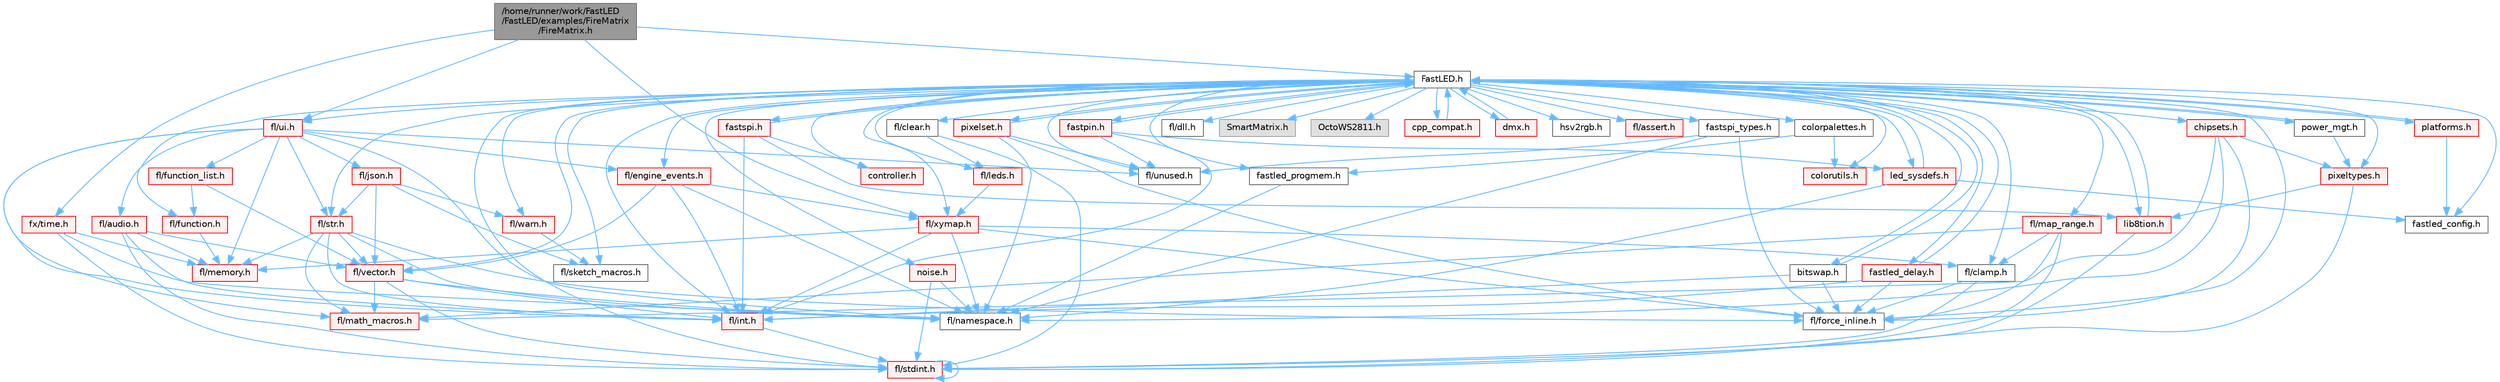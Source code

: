 digraph "/home/runner/work/FastLED/FastLED/examples/FireMatrix/FireMatrix.h"
{
 // INTERACTIVE_SVG=YES
 // LATEX_PDF_SIZE
  bgcolor="transparent";
  edge [fontname=Helvetica,fontsize=10,labelfontname=Helvetica,labelfontsize=10];
  node [fontname=Helvetica,fontsize=10,shape=box,height=0.2,width=0.4];
  Node1 [id="Node000001",label="/home/runner/work/FastLED\l/FastLED/examples/FireMatrix\l/FireMatrix.h",height=0.2,width=0.4,color="gray40", fillcolor="grey60", style="filled", fontcolor="black",tooltip=" "];
  Node1 -> Node2 [id="edge1_Node000001_Node000002",color="steelblue1",style="solid",tooltip=" "];
  Node2 [id="Node000002",label="FastLED.h",height=0.2,width=0.4,color="grey40", fillcolor="white", style="filled",URL="$db/d97/_fast_l_e_d_8h.html",tooltip="central include file for FastLED, defines the CFastLED class/object"];
  Node2 -> Node3 [id="edge2_Node000002_Node000003",color="steelblue1",style="solid",tooltip=" "];
  Node3 [id="Node000003",label="fl/stdint.h",height=0.2,width=0.4,color="red", fillcolor="#FFF0F0", style="filled",URL="$df/dd8/stdint_8h.html",tooltip=" "];
  Node3 -> Node3 [id="edge3_Node000003_Node000003",color="steelblue1",style="solid",tooltip=" "];
  Node2 -> Node5 [id="edge4_Node000002_Node000005",color="steelblue1",style="solid",tooltip=" "];
  Node5 [id="Node000005",label="fl/dll.h",height=0.2,width=0.4,color="grey40", fillcolor="white", style="filled",URL="$d3/d4b/dll_8h.html",tooltip="FastLED dynamic library interface - lightweight header for external callers."];
  Node2 -> Node6 [id="edge5_Node000002_Node000006",color="steelblue1",style="solid",tooltip=" "];
  Node6 [id="Node000006",label="SmartMatrix.h",height=0.2,width=0.4,color="grey60", fillcolor="#E0E0E0", style="filled",tooltip=" "];
  Node2 -> Node7 [id="edge6_Node000002_Node000007",color="steelblue1",style="solid",tooltip=" "];
  Node7 [id="Node000007",label="OctoWS2811.h",height=0.2,width=0.4,color="grey60", fillcolor="#E0E0E0", style="filled",tooltip=" "];
  Node2 -> Node8 [id="edge7_Node000002_Node000008",color="steelblue1",style="solid",tooltip=" "];
  Node8 [id="Node000008",label="fl/force_inline.h",height=0.2,width=0.4,color="grey40", fillcolor="white", style="filled",URL="$d4/d64/force__inline_8h.html",tooltip=" "];
  Node2 -> Node9 [id="edge8_Node000002_Node000009",color="steelblue1",style="solid",tooltip=" "];
  Node9 [id="Node000009",label="cpp_compat.h",height=0.2,width=0.4,color="red", fillcolor="#FFF0F0", style="filled",URL="$d9/d13/cpp__compat_8h.html",tooltip="Compatibility functions based on C++ version."];
  Node9 -> Node2 [id="edge9_Node000009_Node000002",color="steelblue1",style="solid",tooltip=" "];
  Node2 -> Node11 [id="edge10_Node000002_Node000011",color="steelblue1",style="solid",tooltip=" "];
  Node11 [id="Node000011",label="fastled_config.h",height=0.2,width=0.4,color="grey40", fillcolor="white", style="filled",URL="$d5/d11/fastled__config_8h.html",tooltip="Contains definitions that can be used to configure FastLED at compile time."];
  Node2 -> Node12 [id="edge11_Node000002_Node000012",color="steelblue1",style="solid",tooltip=" "];
  Node12 [id="Node000012",label="led_sysdefs.h",height=0.2,width=0.4,color="red", fillcolor="#FFF0F0", style="filled",URL="$d9/d3e/led__sysdefs_8h.html",tooltip="Determines which platform system definitions to include."];
  Node12 -> Node2 [id="edge12_Node000012_Node000002",color="steelblue1",style="solid",tooltip=" "];
  Node12 -> Node11 [id="edge13_Node000012_Node000011",color="steelblue1",style="solid",tooltip=" "];
  Node12 -> Node14 [id="edge14_Node000012_Node000014",color="steelblue1",style="solid",tooltip=" "];
  Node14 [id="Node000014",label="fl/namespace.h",height=0.2,width=0.4,color="grey40", fillcolor="white", style="filled",URL="$df/d2a/namespace_8h.html",tooltip="Implements the FastLED namespace macros."];
  Node2 -> Node15 [id="edge15_Node000002_Node000015",color="steelblue1",style="solid",tooltip=" "];
  Node15 [id="Node000015",label="fastled_delay.h",height=0.2,width=0.4,color="red", fillcolor="#FFF0F0", style="filled",URL="$d0/da8/fastled__delay_8h.html",tooltip="Utility functions and classes for managing delay cycles."];
  Node15 -> Node2 [id="edge16_Node000015_Node000002",color="steelblue1",style="solid",tooltip=" "];
  Node15 -> Node8 [id="edge17_Node000015_Node000008",color="steelblue1",style="solid",tooltip=" "];
  Node15 -> Node17 [id="edge18_Node000015_Node000017",color="steelblue1",style="solid",tooltip=" "];
  Node17 [id="Node000017",label="fl/int.h",height=0.2,width=0.4,color="red", fillcolor="#FFF0F0", style="filled",URL="$d3/d7e/int_8h.html",tooltip=" "];
  Node17 -> Node3 [id="edge19_Node000017_Node000003",color="steelblue1",style="solid",tooltip=" "];
  Node2 -> Node19 [id="edge20_Node000002_Node000019",color="steelblue1",style="solid",tooltip=" "];
  Node19 [id="Node000019",label="bitswap.h",height=0.2,width=0.4,color="grey40", fillcolor="white", style="filled",URL="$de/ded/bitswap_8h.html",tooltip="Functions for doing a rotation of bits/bytes used by parallel output."];
  Node19 -> Node2 [id="edge21_Node000019_Node000002",color="steelblue1",style="solid",tooltip=" "];
  Node19 -> Node8 [id="edge22_Node000019_Node000008",color="steelblue1",style="solid",tooltip=" "];
  Node19 -> Node17 [id="edge23_Node000019_Node000017",color="steelblue1",style="solid",tooltip=" "];
  Node2 -> Node20 [id="edge24_Node000002_Node000020",color="steelblue1",style="solid",tooltip=" "];
  Node20 [id="Node000020",label="controller.h",height=0.2,width=0.4,color="red", fillcolor="#FFF0F0", style="filled",URL="$d2/dd9/controller_8h.html",tooltip="deprecated: base definitions used by led controllers for writing out led data"];
  Node2 -> Node119 [id="edge25_Node000002_Node000119",color="steelblue1",style="solid",tooltip=" "];
  Node119 [id="Node000119",label="fastpin.h",height=0.2,width=0.4,color="red", fillcolor="#FFF0F0", style="filled",URL="$db/d65/fastpin_8h.html",tooltip="Class base definitions for defining fast pin access."];
  Node119 -> Node2 [id="edge26_Node000119_Node000002",color="steelblue1",style="solid",tooltip=" "];
  Node119 -> Node12 [id="edge27_Node000119_Node000012",color="steelblue1",style="solid",tooltip=" "];
  Node119 -> Node56 [id="edge28_Node000119_Node000056",color="steelblue1",style="solid",tooltip=" "];
  Node56 [id="Node000056",label="fl/unused.h",height=0.2,width=0.4,color="grey40", fillcolor="white", style="filled",URL="$d8/d4b/unused_8h.html",tooltip=" "];
  Node119 -> Node17 [id="edge29_Node000119_Node000017",color="steelblue1",style="solid",tooltip=" "];
  Node2 -> Node120 [id="edge30_Node000002_Node000120",color="steelblue1",style="solid",tooltip=" "];
  Node120 [id="Node000120",label="fastspi_types.h",height=0.2,width=0.4,color="grey40", fillcolor="white", style="filled",URL="$d2/ddb/fastspi__types_8h.html",tooltip="Data types and constants used by SPI interfaces."];
  Node120 -> Node8 [id="edge31_Node000120_Node000008",color="steelblue1",style="solid",tooltip=" "];
  Node120 -> Node14 [id="edge32_Node000120_Node000014",color="steelblue1",style="solid",tooltip=" "];
  Node120 -> Node56 [id="edge33_Node000120_Node000056",color="steelblue1",style="solid",tooltip=" "];
  Node2 -> Node121 [id="edge34_Node000002_Node000121",color="steelblue1",style="solid",tooltip=" "];
  Node121 [id="Node000121",label="dmx.h",height=0.2,width=0.4,color="red", fillcolor="#FFF0F0", style="filled",URL="$d3/de1/dmx_8h.html",tooltip="Defines the DMX512-based LED controllers."];
  Node121 -> Node2 [id="edge35_Node000121_Node000002",color="steelblue1",style="solid",tooltip=" "];
  Node2 -> Node124 [id="edge36_Node000002_Node000124",color="steelblue1",style="solid",tooltip=" "];
  Node124 [id="Node000124",label="platforms.h",height=0.2,width=0.4,color="red", fillcolor="#FFF0F0", style="filled",URL="$da/dc9/platforms_8h.html",tooltip="Determines which platforms headers to include."];
  Node124 -> Node2 [id="edge37_Node000124_Node000002",color="steelblue1",style="solid",tooltip=" "];
  Node124 -> Node11 [id="edge38_Node000124_Node000011",color="steelblue1",style="solid",tooltip=" "];
  Node2 -> Node32 [id="edge39_Node000002_Node000032",color="steelblue1",style="solid",tooltip=" "];
  Node32 [id="Node000032",label="fastled_progmem.h",height=0.2,width=0.4,color="grey40", fillcolor="white", style="filled",URL="$df/dab/fastled__progmem_8h.html",tooltip="Wrapper definitions to allow seamless use of PROGMEM in environments that have it."];
  Node32 -> Node14 [id="edge40_Node000032_Node000014",color="steelblue1",style="solid",tooltip=" "];
  Node2 -> Node23 [id="edge41_Node000002_Node000023",color="steelblue1",style="solid",tooltip=" "];
  Node23 [id="Node000023",label="lib8tion.h",height=0.2,width=0.4,color="red", fillcolor="#FFF0F0", style="filled",URL="$df/da5/lib8tion_8h.html",tooltip="Fast, efficient 8-bit math functions specifically designed for high-performance LED programming."];
  Node23 -> Node2 [id="edge42_Node000023_Node000002",color="steelblue1",style="solid",tooltip=" "];
  Node23 -> Node3 [id="edge43_Node000023_Node000003",color="steelblue1",style="solid",tooltip=" "];
  Node2 -> Node22 [id="edge44_Node000002_Node000022",color="steelblue1",style="solid",tooltip=" "];
  Node22 [id="Node000022",label="pixeltypes.h",height=0.2,width=0.4,color="red", fillcolor="#FFF0F0", style="filled",URL="$d2/dba/pixeltypes_8h.html",tooltip="Includes defintions for RGB and HSV pixels."];
  Node22 -> Node3 [id="edge45_Node000022_Node000003",color="steelblue1",style="solid",tooltip=" "];
  Node22 -> Node23 [id="edge46_Node000022_Node000023",color="steelblue1",style="solid",tooltip=" "];
  Node2 -> Node80 [id="edge47_Node000002_Node000080",color="steelblue1",style="solid",tooltip=" "];
  Node80 [id="Node000080",label="hsv2rgb.h",height=0.2,width=0.4,color="grey40", fillcolor="white", style="filled",URL="$de/d9a/hsv2rgb_8h.html",tooltip="Functions to convert from the HSV colorspace to the RGB colorspace."];
  Node2 -> Node126 [id="edge48_Node000002_Node000126",color="steelblue1",style="solid",tooltip=" "];
  Node126 [id="Node000126",label="colorutils.h",height=0.2,width=0.4,color="red", fillcolor="#FFF0F0", style="filled",URL="$d1/dfb/colorutils_8h.html",tooltip=" "];
  Node2 -> Node131 [id="edge49_Node000002_Node000131",color="steelblue1",style="solid",tooltip=" "];
  Node131 [id="Node000131",label="pixelset.h",height=0.2,width=0.4,color="red", fillcolor="#FFF0F0", style="filled",URL="$d4/d46/pixelset_8h.html",tooltip="Declares classes for managing logical groups of LEDs."];
  Node131 -> Node8 [id="edge50_Node000131_Node000008",color="steelblue1",style="solid",tooltip=" "];
  Node131 -> Node14 [id="edge51_Node000131_Node000014",color="steelblue1",style="solid",tooltip=" "];
  Node131 -> Node56 [id="edge52_Node000131_Node000056",color="steelblue1",style="solid",tooltip=" "];
  Node131 -> Node2 [id="edge53_Node000131_Node000002",color="steelblue1",style="solid",tooltip=" "];
  Node2 -> Node132 [id="edge54_Node000002_Node000132",color="steelblue1",style="solid",tooltip=" "];
  Node132 [id="Node000132",label="colorpalettes.h",height=0.2,width=0.4,color="grey40", fillcolor="white", style="filled",URL="$dc/dcc/colorpalettes_8h.html",tooltip="Declarations for the predefined color palettes supplied by FastLED."];
  Node132 -> Node126 [id="edge55_Node000132_Node000126",color="steelblue1",style="solid",tooltip=" "];
  Node132 -> Node32 [id="edge56_Node000132_Node000032",color="steelblue1",style="solid",tooltip=" "];
  Node2 -> Node133 [id="edge57_Node000002_Node000133",color="steelblue1",style="solid",tooltip=" "];
  Node133 [id="Node000133",label="noise.h",height=0.2,width=0.4,color="red", fillcolor="#FFF0F0", style="filled",URL="$d1/d31/noise_8h.html",tooltip="Functions to generate and fill arrays with noise."];
  Node133 -> Node3 [id="edge58_Node000133_Node000003",color="steelblue1",style="solid",tooltip=" "];
  Node133 -> Node14 [id="edge59_Node000133_Node000014",color="steelblue1",style="solid",tooltip=" "];
  Node2 -> Node134 [id="edge60_Node000002_Node000134",color="steelblue1",style="solid",tooltip=" "];
  Node134 [id="Node000134",label="power_mgt.h",height=0.2,width=0.4,color="grey40", fillcolor="white", style="filled",URL="$dc/d5b/power__mgt_8h.html",tooltip="Functions to limit the power used by FastLED."];
  Node134 -> Node2 [id="edge61_Node000134_Node000002",color="steelblue1",style="solid",tooltip=" "];
  Node134 -> Node22 [id="edge62_Node000134_Node000022",color="steelblue1",style="solid",tooltip=" "];
  Node2 -> Node135 [id="edge63_Node000002_Node000135",color="steelblue1",style="solid",tooltip=" "];
  Node135 [id="Node000135",label="fastspi.h",height=0.2,width=0.4,color="red", fillcolor="#FFF0F0", style="filled",URL="$d6/ddc/fastspi_8h.html",tooltip="Serial peripheral interface (SPI) definitions per platform."];
  Node135 -> Node2 [id="edge64_Node000135_Node000002",color="steelblue1",style="solid",tooltip=" "];
  Node135 -> Node20 [id="edge65_Node000135_Node000020",color="steelblue1",style="solid",tooltip=" "];
  Node135 -> Node23 [id="edge66_Node000135_Node000023",color="steelblue1",style="solid",tooltip=" "];
  Node135 -> Node17 [id="edge67_Node000135_Node000017",color="steelblue1",style="solid",tooltip=" "];
  Node2 -> Node137 [id="edge68_Node000002_Node000137",color="steelblue1",style="solid",tooltip=" "];
  Node137 [id="Node000137",label="chipsets.h",height=0.2,width=0.4,color="red", fillcolor="#FFF0F0", style="filled",URL="$db/d66/chipsets_8h.html",tooltip="Contains the bulk of the definitions for the various LED chipsets supported."];
  Node137 -> Node22 [id="edge69_Node000137_Node000022",color="steelblue1",style="solid",tooltip=" "];
  Node137 -> Node8 [id="edge70_Node000137_Node000008",color="steelblue1",style="solid",tooltip=" "];
  Node137 -> Node14 [id="edge71_Node000137_Node000014",color="steelblue1",style="solid",tooltip=" "];
  Node137 -> Node40 [id="edge72_Node000137_Node000040",color="steelblue1",style="solid",tooltip=" "];
  Node40 [id="Node000040",label="fl/math_macros.h",height=0.2,width=0.4,color="red", fillcolor="#FFF0F0", style="filled",URL="$d8/db8/math__macros_8h.html",tooltip=" "];
  Node2 -> Node95 [id="edge73_Node000002_Node000095",color="steelblue1",style="solid",tooltip=" "];
  Node95 [id="Node000095",label="fl/engine_events.h",height=0.2,width=0.4,color="red", fillcolor="#FFF0F0", style="filled",URL="$db/dc0/engine__events_8h.html",tooltip=" "];
  Node95 -> Node14 [id="edge74_Node000095_Node000014",color="steelblue1",style="solid",tooltip=" "];
  Node95 -> Node69 [id="edge75_Node000095_Node000069",color="steelblue1",style="solid",tooltip=" "];
  Node69 [id="Node000069",label="fl/vector.h",height=0.2,width=0.4,color="red", fillcolor="#FFF0F0", style="filled",URL="$d6/d68/vector_8h.html",tooltip=" "];
  Node69 -> Node3 [id="edge76_Node000069_Node000003",color="steelblue1",style="solid",tooltip=" "];
  Node69 -> Node17 [id="edge77_Node000069_Node000017",color="steelblue1",style="solid",tooltip=" "];
  Node69 -> Node40 [id="edge78_Node000069_Node000040",color="steelblue1",style="solid",tooltip=" "];
  Node69 -> Node14 [id="edge79_Node000069_Node000014",color="steelblue1",style="solid",tooltip=" "];
  Node95 -> Node116 [id="edge80_Node000095_Node000116",color="steelblue1",style="solid",tooltip=" "];
  Node116 [id="Node000116",label="fl/xymap.h",height=0.2,width=0.4,color="red", fillcolor="#FFF0F0", style="filled",URL="$da/d61/xymap_8h.html",tooltip=" "];
  Node116 -> Node17 [id="edge81_Node000116_Node000017",color="steelblue1",style="solid",tooltip=" "];
  Node116 -> Node14 [id="edge82_Node000116_Node000014",color="steelblue1",style="solid",tooltip=" "];
  Node116 -> Node8 [id="edge83_Node000116_Node000008",color="steelblue1",style="solid",tooltip=" "];
  Node116 -> Node38 [id="edge84_Node000116_Node000038",color="steelblue1",style="solid",tooltip=" "];
  Node38 [id="Node000038",label="fl/clamp.h",height=0.2,width=0.4,color="grey40", fillcolor="white", style="filled",URL="$d6/dd3/clamp_8h.html",tooltip=" "];
  Node38 -> Node3 [id="edge85_Node000038_Node000003",color="steelblue1",style="solid",tooltip=" "];
  Node38 -> Node8 [id="edge86_Node000038_Node000008",color="steelblue1",style="solid",tooltip=" "];
  Node116 -> Node43 [id="edge87_Node000116_Node000043",color="steelblue1",style="solid",tooltip=" "];
  Node43 [id="Node000043",label="fl/memory.h",height=0.2,width=0.4,color="red", fillcolor="#FFF0F0", style="filled",URL="$dc/d18/memory_8h.html",tooltip=" "];
  Node95 -> Node17 [id="edge88_Node000095_Node000017",color="steelblue1",style="solid",tooltip=" "];
  Node2 -> Node139 [id="edge89_Node000002_Node000139",color="steelblue1",style="solid",tooltip=" "];
  Node139 [id="Node000139",label="fl/leds.h",height=0.2,width=0.4,color="red", fillcolor="#FFF0F0", style="filled",URL="$da/d78/leds_8h.html",tooltip=" "];
  Node139 -> Node116 [id="edge90_Node000139_Node000116",color="steelblue1",style="solid",tooltip=" "];
  Node2 -> Node17 [id="edge91_Node000002_Node000017",color="steelblue1",style="solid",tooltip=" "];
  Node2 -> Node34 [id="edge92_Node000002_Node000034",color="steelblue1",style="solid",tooltip=" "];
  Node34 [id="Node000034",label="fl/str.h",height=0.2,width=0.4,color="red", fillcolor="#FFF0F0", style="filled",URL="$d1/d93/str_8h.html",tooltip=" "];
  Node34 -> Node17 [id="edge93_Node000034_Node000017",color="steelblue1",style="solid",tooltip=" "];
  Node34 -> Node40 [id="edge94_Node000034_Node000040",color="steelblue1",style="solid",tooltip=" "];
  Node34 -> Node14 [id="edge95_Node000034_Node000014",color="steelblue1",style="solid",tooltip=" "];
  Node34 -> Node43 [id="edge96_Node000034_Node000043",color="steelblue1",style="solid",tooltip=" "];
  Node34 -> Node69 [id="edge97_Node000034_Node000069",color="steelblue1",style="solid",tooltip=" "];
  Node34 -> Node8 [id="edge98_Node000034_Node000008",color="steelblue1",style="solid",tooltip=" "];
  Node2 -> Node116 [id="edge99_Node000002_Node000116",color="steelblue1",style="solid",tooltip=" "];
  Node2 -> Node38 [id="edge100_Node000002_Node000038",color="steelblue1",style="solid",tooltip=" "];
  Node2 -> Node39 [id="edge101_Node000002_Node000039",color="steelblue1",style="solid",tooltip=" "];
  Node39 [id="Node000039",label="fl/map_range.h",height=0.2,width=0.4,color="red", fillcolor="#FFF0F0", style="filled",URL="$d1/d47/map__range_8h.html",tooltip=" "];
  Node39 -> Node3 [id="edge102_Node000039_Node000003",color="steelblue1",style="solid",tooltip=" "];
  Node39 -> Node38 [id="edge103_Node000039_Node000038",color="steelblue1",style="solid",tooltip=" "];
  Node39 -> Node8 [id="edge104_Node000039_Node000008",color="steelblue1",style="solid",tooltip=" "];
  Node39 -> Node40 [id="edge105_Node000039_Node000040",color="steelblue1",style="solid",tooltip=" "];
  Node2 -> Node109 [id="edge106_Node000002_Node000109",color="steelblue1",style="solid",tooltip=" "];
  Node109 [id="Node000109",label="fl/warn.h",height=0.2,width=0.4,color="red", fillcolor="#FFF0F0", style="filled",URL="$de/d77/warn_8h.html",tooltip=" "];
  Node109 -> Node112 [id="edge107_Node000109_Node000112",color="steelblue1",style="solid",tooltip=" "];
  Node112 [id="Node000112",label="fl/sketch_macros.h",height=0.2,width=0.4,color="grey40", fillcolor="white", style="filled",URL="$d1/dbc/sketch__macros_8h.html",tooltip=" "];
  Node2 -> Node99 [id="edge108_Node000002_Node000099",color="steelblue1",style="solid",tooltip=" "];
  Node99 [id="Node000099",label="fl/assert.h",height=0.2,width=0.4,color="red", fillcolor="#FFF0F0", style="filled",URL="$dc/da7/assert_8h.html",tooltip=" "];
  Node2 -> Node56 [id="edge109_Node000002_Node000056",color="steelblue1",style="solid",tooltip=" "];
  Node2 -> Node69 [id="edge110_Node000002_Node000069",color="steelblue1",style="solid",tooltip=" "];
  Node2 -> Node114 [id="edge111_Node000002_Node000114",color="steelblue1",style="solid",tooltip=" "];
  Node114 [id="Node000114",label="fl/function.h",height=0.2,width=0.4,color="red", fillcolor="#FFF0F0", style="filled",URL="$dd/d67/function_8h.html",tooltip=" "];
  Node114 -> Node43 [id="edge112_Node000114_Node000043",color="steelblue1",style="solid",tooltip=" "];
  Node2 -> Node140 [id="edge113_Node000002_Node000140",color="steelblue1",style="solid",tooltip=" "];
  Node140 [id="Node000140",label="fl/clear.h",height=0.2,width=0.4,color="grey40", fillcolor="white", style="filled",URL="$df/db0/clear_8h.html",tooltip=" "];
  Node140 -> Node139 [id="edge114_Node000140_Node000139",color="steelblue1",style="solid",tooltip=" "];
  Node140 -> Node3 [id="edge115_Node000140_Node000003",color="steelblue1",style="solid",tooltip=" "];
  Node2 -> Node141 [id="edge116_Node000002_Node000141",color="steelblue1",style="solid",tooltip=" "];
  Node141 [id="Node000141",label="fl/ui.h",height=0.2,width=0.4,color="red", fillcolor="#FFF0F0", style="filled",URL="$d9/d3b/ui_8h.html",tooltip=" "];
  Node141 -> Node14 [id="edge117_Node000141_Node000014",color="steelblue1",style="solid",tooltip=" "];
  Node141 -> Node43 [id="edge118_Node000141_Node000043",color="steelblue1",style="solid",tooltip=" "];
  Node141 -> Node106 [id="edge119_Node000141_Node000106",color="steelblue1",style="solid",tooltip=" "];
  Node106 [id="Node000106",label="fl/json.h",height=0.2,width=0.4,color="red", fillcolor="#FFF0F0", style="filled",URL="$d7/d91/fl_2json_8h.html",tooltip="FastLED's Elegant JSON Library: fl::Json"];
  Node106 -> Node69 [id="edge120_Node000106_Node000069",color="steelblue1",style="solid",tooltip=" "];
  Node106 -> Node34 [id="edge121_Node000106_Node000034",color="steelblue1",style="solid",tooltip=" "];
  Node106 -> Node109 [id="edge122_Node000106_Node000109",color="steelblue1",style="solid",tooltip=" "];
  Node106 -> Node112 [id="edge123_Node000106_Node000112",color="steelblue1",style="solid",tooltip=" "];
  Node141 -> Node34 [id="edge124_Node000141_Node000034",color="steelblue1",style="solid",tooltip=" "];
  Node141 -> Node17 [id="edge125_Node000141_Node000017",color="steelblue1",style="solid",tooltip=" "];
  Node141 -> Node142 [id="edge126_Node000141_Node000142",color="steelblue1",style="solid",tooltip=" "];
  Node142 [id="Node000142",label="fl/audio.h",height=0.2,width=0.4,color="red", fillcolor="#FFF0F0", style="filled",URL="$da/d09/audio_8h.html",tooltip=" "];
  Node142 -> Node43 [id="edge127_Node000142_Node000043",color="steelblue1",style="solid",tooltip=" "];
  Node142 -> Node69 [id="edge128_Node000142_Node000069",color="steelblue1",style="solid",tooltip=" "];
  Node142 -> Node17 [id="edge129_Node000142_Node000017",color="steelblue1",style="solid",tooltip=" "];
  Node142 -> Node3 [id="edge130_Node000142_Node000003",color="steelblue1",style="solid",tooltip=" "];
  Node141 -> Node95 [id="edge131_Node000141_Node000095",color="steelblue1",style="solid",tooltip=" "];
  Node141 -> Node144 [id="edge132_Node000141_Node000144",color="steelblue1",style="solid",tooltip=" "];
  Node144 [id="Node000144",label="fl/function_list.h",height=0.2,width=0.4,color="red", fillcolor="#FFF0F0", style="filled",URL="$d0/d64/function__list_8h.html",tooltip=" "];
  Node144 -> Node114 [id="edge133_Node000144_Node000114",color="steelblue1",style="solid",tooltip=" "];
  Node144 -> Node69 [id="edge134_Node000144_Node000069",color="steelblue1",style="solid",tooltip=" "];
  Node141 -> Node40 [id="edge135_Node000141_Node000040",color="steelblue1",style="solid",tooltip=" "];
  Node141 -> Node56 [id="edge136_Node000141_Node000056",color="steelblue1",style="solid",tooltip=" "];
  Node2 -> Node112 [id="edge137_Node000002_Node000112",color="steelblue1",style="solid",tooltip=" "];
  Node1 -> Node141 [id="edge138_Node000001_Node000141",color="steelblue1",style="solid",tooltip=" "];
  Node1 -> Node116 [id="edge139_Node000001_Node000116",color="steelblue1",style="solid",tooltip=" "];
  Node1 -> Node149 [id="edge140_Node000001_Node000149",color="steelblue1",style="solid",tooltip=" "];
  Node149 [id="Node000149",label="fx/time.h",height=0.2,width=0.4,color="red", fillcolor="#FFF0F0", style="filled",URL="$da/da2/fx_2time_8h.html",tooltip=" "];
  Node149 -> Node3 [id="edge141_Node000149_Node000003",color="steelblue1",style="solid",tooltip=" "];
  Node149 -> Node14 [id="edge142_Node000149_Node000014",color="steelblue1",style="solid",tooltip=" "];
  Node149 -> Node43 [id="edge143_Node000149_Node000043",color="steelblue1",style="solid",tooltip=" "];
}
